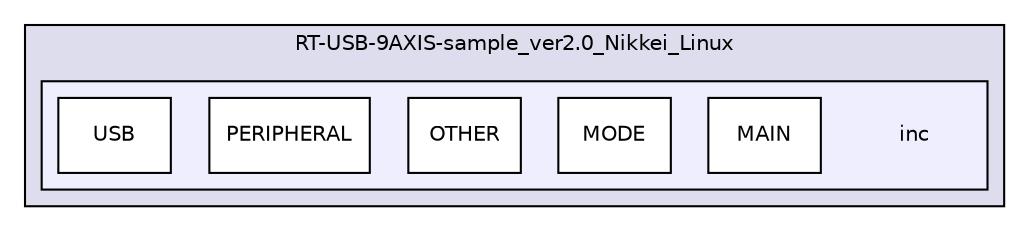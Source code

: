 digraph "inc" {
  compound=true
  node [ fontsize="10", fontname="Helvetica"];
  edge [ labelfontsize="10", labelfontname="Helvetica"];
  subgraph clusterdir_6809f6c55d2530c2a28e870d751d92e7 {
    graph [ bgcolor="#ddddee", pencolor="black", label="RT-USB-9AXIS-sample_ver2.0_Nikkei_Linux" fontname="Helvetica", fontsize="10", URL="dir_6809f6c55d2530c2a28e870d751d92e7.html"]
  subgraph clusterdir_14babbef02501ef66230d5c4b5de50f6 {
    graph [ bgcolor="#eeeeff", pencolor="black", label="" URL="dir_14babbef02501ef66230d5c4b5de50f6.html"];
    dir_14babbef02501ef66230d5c4b5de50f6 [shape=plaintext label="inc"];
    dir_e375e703e3df01c24fe942079452c11f [shape=box label="MAIN" color="black" fillcolor="white" style="filled" URL="dir_e375e703e3df01c24fe942079452c11f.html"];
    dir_392b53059d32061e1f25da2566e97c3f [shape=box label="MODE" color="black" fillcolor="white" style="filled" URL="dir_392b53059d32061e1f25da2566e97c3f.html"];
    dir_803af8bb44b2cdc5f1384d6c85e1e543 [shape=box label="OTHER" color="black" fillcolor="white" style="filled" URL="dir_803af8bb44b2cdc5f1384d6c85e1e543.html"];
    dir_63132bc27884ecd9c5882685ba8361ea [shape=box label="PERIPHERAL" color="black" fillcolor="white" style="filled" URL="dir_63132bc27884ecd9c5882685ba8361ea.html"];
    dir_42b9675321f6233dccdae04c346a9531 [shape=box label="USB" color="black" fillcolor="white" style="filled" URL="dir_42b9675321f6233dccdae04c346a9531.html"];
  }
  }
}
